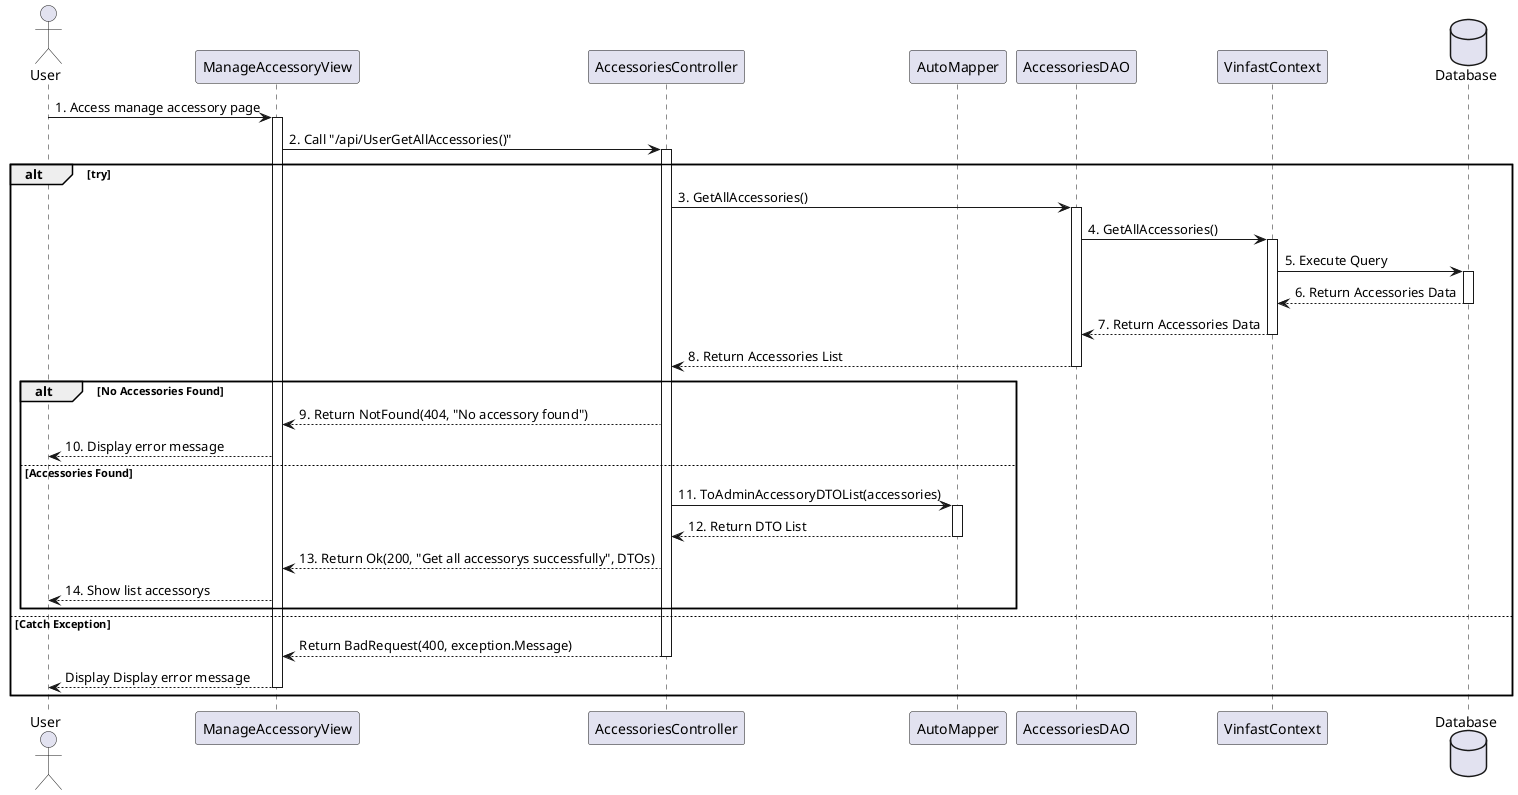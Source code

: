 @startuml
actor User
participant ManageAccessoryView
participant AccessoriesController
participant AutoMapper
participant AccessoriesDAO
participant VinfastContext
database Database


User -> ManageAccessoryView: 1. Access manage accessory page
activate ManageAccessoryView

    ManageAccessoryView -> AccessoriesController: 2. Call "/api/UserGetAllAccessories()"
alt try
    activate AccessoriesController

            
            AccessoriesController -> AccessoriesDAO: 3. GetAllAccessories()
            activate AccessoriesDAO
            
            AccessoriesDAO -> VinfastContext: 4. GetAllAccessories()
            activate VinfastContext
            
            VinfastContext -> Database: 5. Execute Query
            activate Database
            Database --> VinfastContext: 6. Return Accessories Data
            deactivate Database
            
            VinfastContext --> AccessoriesDAO: 7. Return Accessories Data
            deactivate VinfastContext
            AccessoriesDAO --> AccessoriesController: 8. Return Accessories List
            deactivate AccessoriesDAO

            alt No Accessories Found
                AccessoriesController --> ManageAccessoryView: 9. Return NotFound(404, "No accessory found")
                ManageAccessoryView --> User: 10. Display error message
            else Accessories Found
                AccessoriesController -> AutoMapper: 11. ToAdminAccessoryDTOList(accessories)
                activate AutoMapper
                AutoMapper --> AccessoriesController: 12. Return DTO List
                deactivate AutoMapper
                AccessoriesController --> ManageAccessoryView: 13. Return Ok(200, "Get all accessorys successfully", DTOs)
                ManageAccessoryView --> User: 14. Show list accessorys
            end
        

else Catch Exception
    AccessoriesController --> ManageAccessoryView: Return BadRequest(400, exception.Message)
    deactivate AccessoriesController
    ManageAccessoryView --> User: Display Display error message
deactivate ManageAccessoryView
end

@enduml